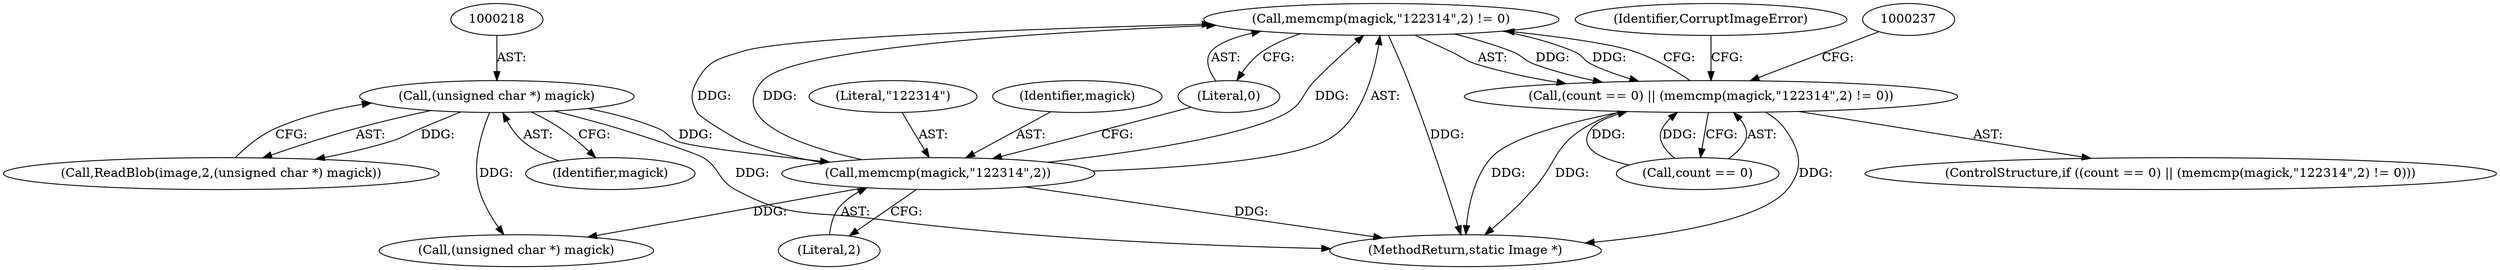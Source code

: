 digraph "0_ImageMagick_f6e9d0d9955e85bdd7540b251cd50d598dacc5e6_53@API" {
"1000225" [label="(Call,memcmp(magick,\"\122\314\",2) != 0)"];
"1000226" [label="(Call,memcmp(magick,\"\122\314\",2))"];
"1000217" [label="(Call,(unsigned char *) magick)"];
"1000221" [label="(Call,(count == 0) || (memcmp(magick,\"\122\314\",2) != 0))"];
"1000229" [label="(Literal,2)"];
"1000217" [label="(Call,(unsigned char *) magick)"];
"1000226" [label="(Call,memcmp(magick,\"\122\314\",2))"];
"1000230" [label="(Literal,0)"];
"1000221" [label="(Call,(count == 0) || (memcmp(magick,\"\122\314\",2) != 0))"];
"1001723" [label="(MethodReturn,static Image *)"];
"1000228" [label="(Literal,\"\122\314\")"];
"1001654" [label="(Call,(unsigned char *) magick)"];
"1000220" [label="(ControlStructure,if ((count == 0) || (memcmp(magick,\"\122\314\",2) != 0)))"];
"1000219" [label="(Identifier,magick)"];
"1000225" [label="(Call,memcmp(magick,\"\122\314\",2) != 0)"];
"1000232" [label="(Identifier,CorruptImageError)"];
"1000227" [label="(Identifier,magick)"];
"1000214" [label="(Call,ReadBlob(image,2,(unsigned char *) magick))"];
"1000222" [label="(Call,count == 0)"];
"1000225" -> "1000221"  [label="AST: "];
"1000225" -> "1000230"  [label="CFG: "];
"1000226" -> "1000225"  [label="AST: "];
"1000230" -> "1000225"  [label="AST: "];
"1000221" -> "1000225"  [label="CFG: "];
"1000225" -> "1001723"  [label="DDG: "];
"1000225" -> "1000221"  [label="DDG: "];
"1000225" -> "1000221"  [label="DDG: "];
"1000226" -> "1000225"  [label="DDG: "];
"1000226" -> "1000225"  [label="DDG: "];
"1000226" -> "1000225"  [label="DDG: "];
"1000226" -> "1000229"  [label="CFG: "];
"1000227" -> "1000226"  [label="AST: "];
"1000228" -> "1000226"  [label="AST: "];
"1000229" -> "1000226"  [label="AST: "];
"1000230" -> "1000226"  [label="CFG: "];
"1000226" -> "1001723"  [label="DDG: "];
"1000217" -> "1000226"  [label="DDG: "];
"1000226" -> "1001654"  [label="DDG: "];
"1000217" -> "1000214"  [label="AST: "];
"1000217" -> "1000219"  [label="CFG: "];
"1000218" -> "1000217"  [label="AST: "];
"1000219" -> "1000217"  [label="AST: "];
"1000214" -> "1000217"  [label="CFG: "];
"1000217" -> "1001723"  [label="DDG: "];
"1000217" -> "1000214"  [label="DDG: "];
"1000217" -> "1001654"  [label="DDG: "];
"1000221" -> "1000220"  [label="AST: "];
"1000221" -> "1000222"  [label="CFG: "];
"1000222" -> "1000221"  [label="AST: "];
"1000232" -> "1000221"  [label="CFG: "];
"1000237" -> "1000221"  [label="CFG: "];
"1000221" -> "1001723"  [label="DDG: "];
"1000221" -> "1001723"  [label="DDG: "];
"1000221" -> "1001723"  [label="DDG: "];
"1000222" -> "1000221"  [label="DDG: "];
"1000222" -> "1000221"  [label="DDG: "];
}
